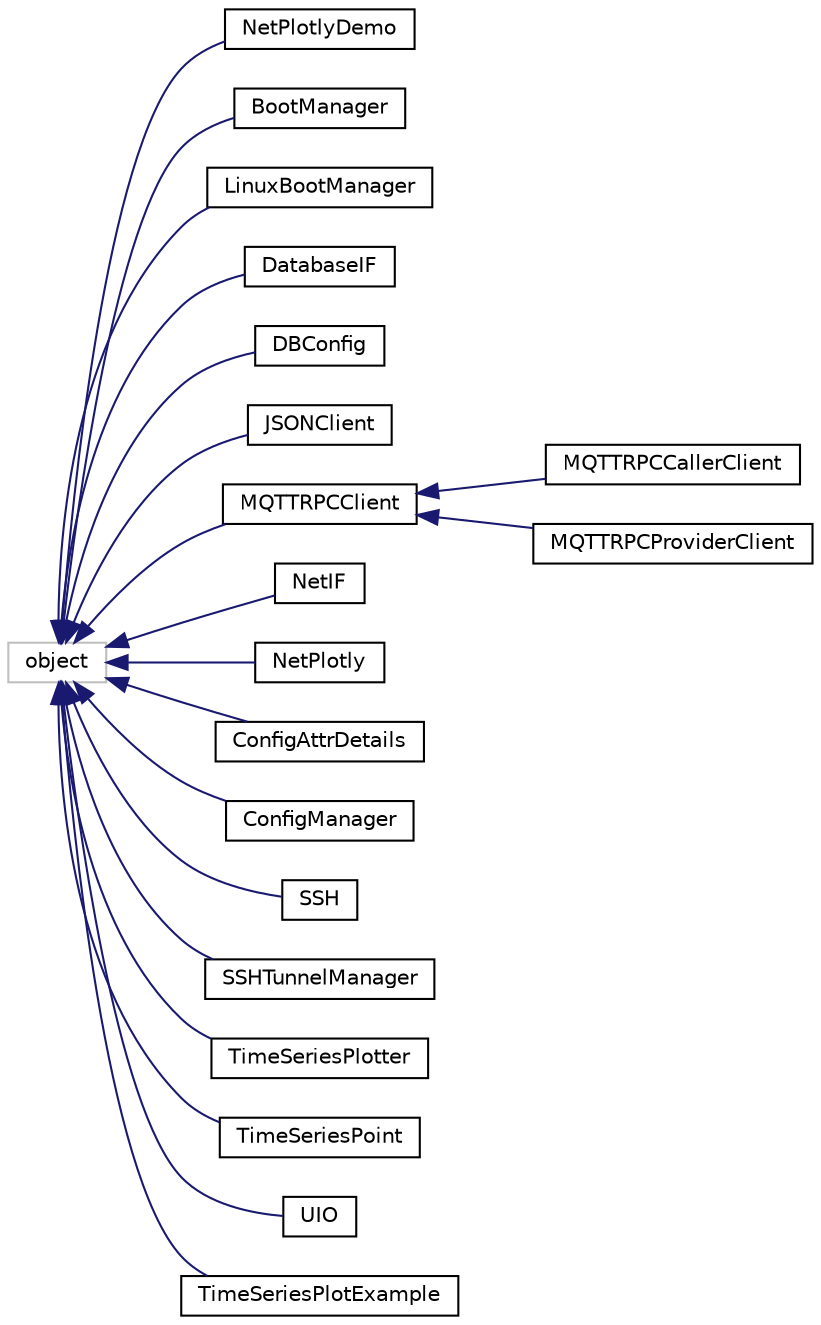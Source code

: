 digraph "Graphical Class Hierarchy"
{
 // LATEX_PDF_SIZE
  edge [fontname="Helvetica",fontsize="10",labelfontname="Helvetica",labelfontsize="10"];
  node [fontname="Helvetica",fontsize="10",shape=record];
  rankdir="LR";
  Node9 [label="object",height=0.2,width=0.4,color="grey75", fillcolor="white", style="filled",tooltip=" "];
  Node9 -> Node0 [dir="back",color="midnightblue",fontsize="10",style="solid",fontname="Helvetica"];
  Node0 [label="NetPlotlyDemo",height=0.2,width=0.4,color="black", fillcolor="white", style="filled",URL="$classnetplotly__demo_1_1NetPlotlyDemo.html",tooltip=" "];
  Node9 -> Node11 [dir="back",color="midnightblue",fontsize="10",style="solid",fontname="Helvetica"];
  Node11 [label="BootManager",height=0.2,width=0.4,color="black", fillcolor="white", style="filled",URL="$classp3lib_1_1boot__manager_1_1BootManager.html",tooltip=" "];
  Node9 -> Node12 [dir="back",color="midnightblue",fontsize="10",style="solid",fontname="Helvetica"];
  Node12 [label="LinuxBootManager",height=0.2,width=0.4,color="black", fillcolor="white", style="filled",URL="$classp3lib_1_1boot__manager_1_1LinuxBootManager.html",tooltip=" "];
  Node9 -> Node13 [dir="back",color="midnightblue",fontsize="10",style="solid",fontname="Helvetica"];
  Node13 [label="DatabaseIF",height=0.2,width=0.4,color="black", fillcolor="white", style="filled",URL="$classp3lib_1_1database__if_1_1DatabaseIF.html",tooltip=" "];
  Node9 -> Node14 [dir="back",color="midnightblue",fontsize="10",style="solid",fontname="Helvetica"];
  Node14 [label="DBConfig",height=0.2,width=0.4,color="black", fillcolor="white", style="filled",URL="$classp3lib_1_1database__if_1_1DBConfig.html",tooltip=" "];
  Node9 -> Node15 [dir="back",color="midnightblue",fontsize="10",style="solid",fontname="Helvetica"];
  Node15 [label="JSONClient",height=0.2,width=0.4,color="black", fillcolor="white", style="filled",URL="$classp3lib_1_1json__networking_1_1JSONClient.html",tooltip=" "];
  Node9 -> Node16 [dir="back",color="midnightblue",fontsize="10",style="solid",fontname="Helvetica"];
  Node16 [label="MQTTRPCClient",height=0.2,width=0.4,color="black", fillcolor="white", style="filled",URL="$classp3lib_1_1mqtt__rpc_1_1MQTTRPCClient.html",tooltip=" "];
  Node16 -> Node17 [dir="back",color="midnightblue",fontsize="10",style="solid",fontname="Helvetica"];
  Node17 [label="MQTTRPCCallerClient",height=0.2,width=0.4,color="black", fillcolor="white", style="filled",URL="$classp3lib_1_1mqtt__rpc_1_1MQTTRPCCallerClient.html",tooltip=" "];
  Node16 -> Node18 [dir="back",color="midnightblue",fontsize="10",style="solid",fontname="Helvetica"];
  Node18 [label="MQTTRPCProviderClient",height=0.2,width=0.4,color="black", fillcolor="white", style="filled",URL="$classp3lib_1_1mqtt__rpc_1_1MQTTRPCProviderClient.html",tooltip=" "];
  Node9 -> Node19 [dir="back",color="midnightblue",fontsize="10",style="solid",fontname="Helvetica"];
  Node19 [label="NetIF",height=0.2,width=0.4,color="black", fillcolor="white", style="filled",URL="$classp3lib_1_1netif_1_1NetIF.html",tooltip=" "];
  Node9 -> Node20 [dir="back",color="midnightblue",fontsize="10",style="solid",fontname="Helvetica"];
  Node20 [label="NetPlotly",height=0.2,width=0.4,color="black", fillcolor="white", style="filled",URL="$classp3lib_1_1netplotly_1_1NetPlotly.html",tooltip=" "];
  Node9 -> Node21 [dir="back",color="midnightblue",fontsize="10",style="solid",fontname="Helvetica"];
  Node21 [label="ConfigAttrDetails",height=0.2,width=0.4,color="black", fillcolor="white", style="filled",URL="$classp3lib_1_1pconfig_1_1ConfigAttrDetails.html",tooltip=" "];
  Node9 -> Node22 [dir="back",color="midnightblue",fontsize="10",style="solid",fontname="Helvetica"];
  Node22 [label="ConfigManager",height=0.2,width=0.4,color="black", fillcolor="white", style="filled",URL="$classp3lib_1_1pconfig_1_1ConfigManager.html",tooltip=" "];
  Node9 -> Node23 [dir="back",color="midnightblue",fontsize="10",style="solid",fontname="Helvetica"];
  Node23 [label="SSH",height=0.2,width=0.4,color="black", fillcolor="white", style="filled",URL="$classp3lib_1_1ssh_1_1SSH.html",tooltip=" "];
  Node9 -> Node24 [dir="back",color="midnightblue",fontsize="10",style="solid",fontname="Helvetica"];
  Node24 [label="SSHTunnelManager",height=0.2,width=0.4,color="black", fillcolor="white", style="filled",URL="$classp3lib_1_1ssh_1_1SSHTunnelManager.html",tooltip=" "];
  Node9 -> Node25 [dir="back",color="midnightblue",fontsize="10",style="solid",fontname="Helvetica"];
  Node25 [label="TimeSeriesPlotter",height=0.2,width=0.4,color="black", fillcolor="white", style="filled",URL="$classp3lib_1_1time__series__plot_1_1TimeSeriesPlotter.html",tooltip=" "];
  Node9 -> Node26 [dir="back",color="midnightblue",fontsize="10",style="solid",fontname="Helvetica"];
  Node26 [label="TimeSeriesPoint",height=0.2,width=0.4,color="black", fillcolor="white", style="filled",URL="$classp3lib_1_1time__series__plot_1_1TimeSeriesPoint.html",tooltip=" "];
  Node9 -> Node27 [dir="back",color="midnightblue",fontsize="10",style="solid",fontname="Helvetica"];
  Node27 [label="UIO",height=0.2,width=0.4,color="black", fillcolor="white", style="filled",URL="$classp3lib_1_1uio_1_1UIO.html",tooltip=" "];
  Node9 -> Node28 [dir="back",color="midnightblue",fontsize="10",style="solid",fontname="Helvetica"];
  Node28 [label="TimeSeriesPlotExample",height=0.2,width=0.4,color="black", fillcolor="white", style="filled",URL="$classtime__series__plot__example_1_1TimeSeriesPlotExample.html",tooltip=" "];
}
